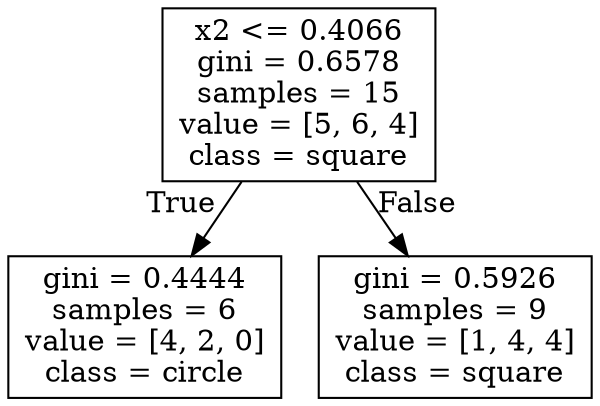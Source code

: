 digraph Tree {
node [shape=box] ;
0 [label="x2 <= 0.4066\ngini = 0.6578\nsamples = 15\nvalue = [5, 6, 4]\nclass = square"] ;
1 [label="gini = 0.4444\nsamples = 6\nvalue = [4, 2, 0]\nclass = circle"] ;
0 -> 1 [labeldistance=2.5, labelangle=45, headlabel="True"] ;
2 [label="gini = 0.5926\nsamples = 9\nvalue = [1, 4, 4]\nclass = square"] ;
0 -> 2 [labeldistance=2.5, labelangle=-45, headlabel="False"] ;
}